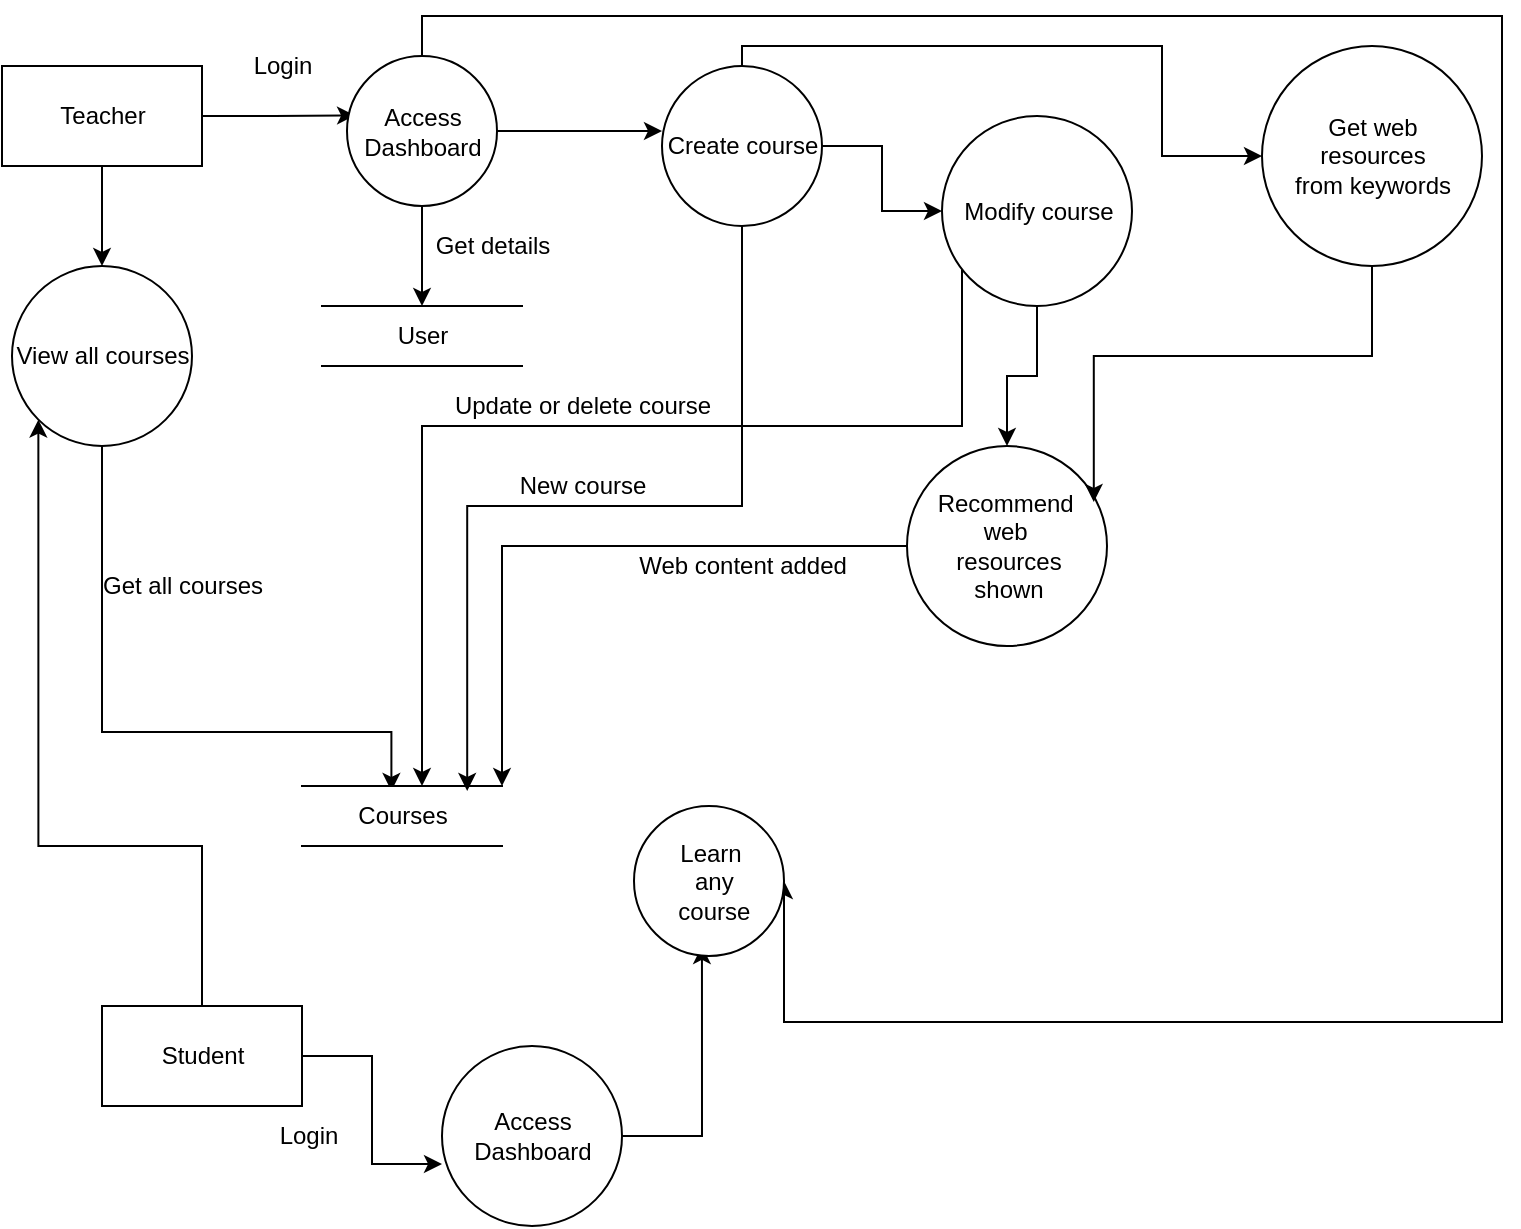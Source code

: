<mxfile version="14.7.8" type="github">
  <diagram id="uNabezOZbzhQUUktLZSe" name="Page-1">
    <mxGraphModel dx="1199" dy="536" grid="1" gridSize="10" guides="1" tooltips="1" connect="1" arrows="1" fold="1" page="1" pageScale="1" pageWidth="827" pageHeight="1169" math="0" shadow="0">
      <root>
        <mxCell id="0" />
        <mxCell id="1" parent="0" />
        <mxCell id="d3qm_ClmXxjC8AG7S3Nh-4" style="edgeStyle=orthogonalEdgeStyle;rounded=0;orthogonalLoop=1;jettySize=auto;html=1;exitX=1;exitY=0.5;exitDx=0;exitDy=0;entryX=0.054;entryY=0.396;entryDx=0;entryDy=0;entryPerimeter=0;" edge="1" parent="1" source="d3qm_ClmXxjC8AG7S3Nh-1" target="d3qm_ClmXxjC8AG7S3Nh-2">
          <mxGeometry relative="1" as="geometry" />
        </mxCell>
        <mxCell id="d3qm_ClmXxjC8AG7S3Nh-8" style="edgeStyle=orthogonalEdgeStyle;rounded=0;orthogonalLoop=1;jettySize=auto;html=1;" edge="1" parent="1" source="d3qm_ClmXxjC8AG7S3Nh-1" target="d3qm_ClmXxjC8AG7S3Nh-9">
          <mxGeometry relative="1" as="geometry">
            <mxPoint x="110" y="180" as="targetPoint" />
          </mxGeometry>
        </mxCell>
        <mxCell id="d3qm_ClmXxjC8AG7S3Nh-1" value="Teacher" style="html=1;dashed=0;whitespace=wrap;" vertex="1" parent="1">
          <mxGeometry x="60" y="50" width="100" height="50" as="geometry" />
        </mxCell>
        <mxCell id="d3qm_ClmXxjC8AG7S3Nh-6" style="edgeStyle=orthogonalEdgeStyle;rounded=0;orthogonalLoop=1;jettySize=auto;html=1;entryX=0.5;entryY=0;entryDx=0;entryDy=0;" edge="1" parent="1" source="d3qm_ClmXxjC8AG7S3Nh-2" target="d3qm_ClmXxjC8AG7S3Nh-3">
          <mxGeometry relative="1" as="geometry" />
        </mxCell>
        <mxCell id="d3qm_ClmXxjC8AG7S3Nh-13" style="edgeStyle=orthogonalEdgeStyle;rounded=0;orthogonalLoop=1;jettySize=auto;html=1;" edge="1" parent="1" source="d3qm_ClmXxjC8AG7S3Nh-2">
          <mxGeometry relative="1" as="geometry">
            <mxPoint x="390" y="82.5" as="targetPoint" />
          </mxGeometry>
        </mxCell>
        <mxCell id="d3qm_ClmXxjC8AG7S3Nh-34" style="edgeStyle=orthogonalEdgeStyle;rounded=0;orthogonalLoop=1;jettySize=auto;html=1;exitX=0.5;exitY=0;exitDx=0;exitDy=0;entryX=1;entryY=0.5;entryDx=0;entryDy=0;" edge="1" parent="1" source="d3qm_ClmXxjC8AG7S3Nh-2" target="d3qm_ClmXxjC8AG7S3Nh-32">
          <mxGeometry relative="1" as="geometry">
            <Array as="points">
              <mxPoint x="270" y="25" />
              <mxPoint x="810" y="25" />
              <mxPoint x="810" y="528" />
            </Array>
          </mxGeometry>
        </mxCell>
        <mxCell id="d3qm_ClmXxjC8AG7S3Nh-2" value="Access&lt;br&gt;Dashboard" style="shape=ellipse;html=1;dashed=0;whitespace=wrap;aspect=fixed;perimeter=ellipsePerimeter;" vertex="1" parent="1">
          <mxGeometry x="232.5" y="45" width="75" height="75" as="geometry" />
        </mxCell>
        <mxCell id="d3qm_ClmXxjC8AG7S3Nh-3" value="User" style="html=1;dashed=0;whitespace=wrap;shape=partialRectangle;right=0;left=0;" vertex="1" parent="1">
          <mxGeometry x="220" y="170" width="100" height="30" as="geometry" />
        </mxCell>
        <mxCell id="d3qm_ClmXxjC8AG7S3Nh-5" value="Login" style="text;html=1;align=center;verticalAlign=middle;resizable=0;points=[];autosize=1;strokeColor=none;" vertex="1" parent="1">
          <mxGeometry x="180" y="40" width="40" height="20" as="geometry" />
        </mxCell>
        <mxCell id="d3qm_ClmXxjC8AG7S3Nh-7" value="Get details" style="text;html=1;align=center;verticalAlign=middle;resizable=0;points=[];autosize=1;strokeColor=none;" vertex="1" parent="1">
          <mxGeometry x="270" y="130" width="70" height="20" as="geometry" />
        </mxCell>
        <mxCell id="d3qm_ClmXxjC8AG7S3Nh-11" style="edgeStyle=orthogonalEdgeStyle;rounded=0;orthogonalLoop=1;jettySize=auto;html=1;entryX=0.447;entryY=0.082;entryDx=0;entryDy=0;entryPerimeter=0;" edge="1" parent="1" source="d3qm_ClmXxjC8AG7S3Nh-9" target="d3qm_ClmXxjC8AG7S3Nh-10">
          <mxGeometry relative="1" as="geometry">
            <Array as="points">
              <mxPoint x="110" y="383" />
            </Array>
          </mxGeometry>
        </mxCell>
        <mxCell id="d3qm_ClmXxjC8AG7S3Nh-9" value="View all courses" style="shape=ellipse;html=1;dashed=0;whitespace=wrap;aspect=fixed;perimeter=ellipsePerimeter;" vertex="1" parent="1">
          <mxGeometry x="65" y="150" width="90" height="90" as="geometry" />
        </mxCell>
        <mxCell id="d3qm_ClmXxjC8AG7S3Nh-10" value="Courses" style="html=1;dashed=0;whitespace=wrap;shape=partialRectangle;right=0;left=0;" vertex="1" parent="1">
          <mxGeometry x="210" y="410" width="100" height="30" as="geometry" />
        </mxCell>
        <mxCell id="d3qm_ClmXxjC8AG7S3Nh-12" value="Get all courses" style="text;html=1;align=center;verticalAlign=middle;resizable=0;points=[];autosize=1;strokeColor=none;" vertex="1" parent="1">
          <mxGeometry x="100" y="300" width="100" height="20" as="geometry" />
        </mxCell>
        <mxCell id="d3qm_ClmXxjC8AG7S3Nh-15" style="edgeStyle=orthogonalEdgeStyle;rounded=0;orthogonalLoop=1;jettySize=auto;html=1;exitX=0.5;exitY=1;exitDx=0;exitDy=0;entryX=0.826;entryY=0.082;entryDx=0;entryDy=0;entryPerimeter=0;" edge="1" parent="1" source="d3qm_ClmXxjC8AG7S3Nh-14" target="d3qm_ClmXxjC8AG7S3Nh-10">
          <mxGeometry relative="1" as="geometry">
            <mxPoint x="243" y="380" as="targetPoint" />
          </mxGeometry>
        </mxCell>
        <mxCell id="d3qm_ClmXxjC8AG7S3Nh-16" style="edgeStyle=orthogonalEdgeStyle;rounded=0;orthogonalLoop=1;jettySize=auto;html=1;exitX=1;exitY=0.5;exitDx=0;exitDy=0;" edge="1" parent="1" source="d3qm_ClmXxjC8AG7S3Nh-14" target="d3qm_ClmXxjC8AG7S3Nh-17">
          <mxGeometry relative="1" as="geometry">
            <mxPoint x="530" y="90" as="targetPoint" />
          </mxGeometry>
        </mxCell>
        <mxCell id="d3qm_ClmXxjC8AG7S3Nh-20" style="edgeStyle=orthogonalEdgeStyle;rounded=0;orthogonalLoop=1;jettySize=auto;html=1;exitX=0.5;exitY=0;exitDx=0;exitDy=0;" edge="1" parent="1" source="d3qm_ClmXxjC8AG7S3Nh-14" target="d3qm_ClmXxjC8AG7S3Nh-21">
          <mxGeometry relative="1" as="geometry">
            <mxPoint x="720" y="70" as="targetPoint" />
            <Array as="points">
              <mxPoint x="430" y="40" />
              <mxPoint x="640" y="40" />
              <mxPoint x="640" y="95" />
            </Array>
          </mxGeometry>
        </mxCell>
        <mxCell id="d3qm_ClmXxjC8AG7S3Nh-14" value="Create course" style="shape=ellipse;html=1;dashed=0;whitespace=wrap;aspect=fixed;perimeter=ellipsePerimeter;" vertex="1" parent="1">
          <mxGeometry x="390" y="50" width="80" height="80" as="geometry" />
        </mxCell>
        <mxCell id="d3qm_ClmXxjC8AG7S3Nh-18" style="edgeStyle=orthogonalEdgeStyle;rounded=0;orthogonalLoop=1;jettySize=auto;html=1;" edge="1" parent="1" source="d3qm_ClmXxjC8AG7S3Nh-17" target="d3qm_ClmXxjC8AG7S3Nh-19">
          <mxGeometry relative="1" as="geometry">
            <mxPoint x="562.5" y="220" as="targetPoint" />
          </mxGeometry>
        </mxCell>
        <mxCell id="d3qm_ClmXxjC8AG7S3Nh-23" style="edgeStyle=orthogonalEdgeStyle;rounded=0;orthogonalLoop=1;jettySize=auto;html=1;" edge="1" parent="1" source="d3qm_ClmXxjC8AG7S3Nh-17">
          <mxGeometry relative="1" as="geometry">
            <mxPoint x="270" y="410" as="targetPoint" />
            <Array as="points">
              <mxPoint x="540" y="230" />
              <mxPoint x="270" y="230" />
              <mxPoint x="270" y="407" />
            </Array>
          </mxGeometry>
        </mxCell>
        <mxCell id="d3qm_ClmXxjC8AG7S3Nh-17" value="Modify course" style="shape=ellipse;html=1;dashed=0;whitespace=wrap;aspect=fixed;perimeter=ellipsePerimeter;" vertex="1" parent="1">
          <mxGeometry x="530" y="75" width="95" height="95" as="geometry" />
        </mxCell>
        <mxCell id="d3qm_ClmXxjC8AG7S3Nh-26" style="edgeStyle=orthogonalEdgeStyle;rounded=0;orthogonalLoop=1;jettySize=auto;html=1;entryX=1;entryY=0;entryDx=0;entryDy=0;" edge="1" parent="1" source="d3qm_ClmXxjC8AG7S3Nh-19" target="d3qm_ClmXxjC8AG7S3Nh-10">
          <mxGeometry relative="1" as="geometry" />
        </mxCell>
        <mxCell id="d3qm_ClmXxjC8AG7S3Nh-19" value="Recommend&amp;nbsp;&lt;br&gt;web&amp;nbsp;&lt;br&gt;resources&lt;br&gt;shown" style="shape=ellipse;html=1;dashed=0;whitespace=wrap;aspect=fixed;perimeter=ellipsePerimeter;" vertex="1" parent="1">
          <mxGeometry x="512.5" y="240" width="100" height="100" as="geometry" />
        </mxCell>
        <mxCell id="d3qm_ClmXxjC8AG7S3Nh-22" style="edgeStyle=orthogonalEdgeStyle;rounded=0;orthogonalLoop=1;jettySize=auto;html=1;exitX=0.5;exitY=1;exitDx=0;exitDy=0;entryX=0.934;entryY=0.28;entryDx=0;entryDy=0;entryPerimeter=0;" edge="1" parent="1" source="d3qm_ClmXxjC8AG7S3Nh-21" target="d3qm_ClmXxjC8AG7S3Nh-19">
          <mxGeometry relative="1" as="geometry" />
        </mxCell>
        <mxCell id="d3qm_ClmXxjC8AG7S3Nh-21" value="Get web&lt;br&gt;resources&lt;br&gt;from keywords" style="shape=ellipse;html=1;dashed=0;whitespace=wrap;aspect=fixed;perimeter=ellipsePerimeter;" vertex="1" parent="1">
          <mxGeometry x="690" y="40" width="110" height="110" as="geometry" />
        </mxCell>
        <mxCell id="d3qm_ClmXxjC8AG7S3Nh-24" value="Update or delete course" style="text;html=1;align=center;verticalAlign=middle;resizable=0;points=[];autosize=1;strokeColor=none;" vertex="1" parent="1">
          <mxGeometry x="280" y="210" width="140" height="20" as="geometry" />
        </mxCell>
        <mxCell id="d3qm_ClmXxjC8AG7S3Nh-25" value="New course" style="text;html=1;align=center;verticalAlign=middle;resizable=0;points=[];autosize=1;strokeColor=none;" vertex="1" parent="1">
          <mxGeometry x="310" y="250" width="80" height="20" as="geometry" />
        </mxCell>
        <mxCell id="d3qm_ClmXxjC8AG7S3Nh-27" value="Web content added" style="text;html=1;align=center;verticalAlign=middle;resizable=0;points=[];autosize=1;strokeColor=none;" vertex="1" parent="1">
          <mxGeometry x="370" y="290" width="120" height="20" as="geometry" />
        </mxCell>
        <mxCell id="d3qm_ClmXxjC8AG7S3Nh-29" style="edgeStyle=orthogonalEdgeStyle;rounded=0;orthogonalLoop=1;jettySize=auto;html=1;entryX=0;entryY=0.656;entryDx=0;entryDy=0;entryPerimeter=0;" edge="1" parent="1" source="d3qm_ClmXxjC8AG7S3Nh-28" target="d3qm_ClmXxjC8AG7S3Nh-30">
          <mxGeometry relative="1" as="geometry">
            <mxPoint x="270" y="655" as="targetPoint" />
          </mxGeometry>
        </mxCell>
        <mxCell id="d3qm_ClmXxjC8AG7S3Nh-31" style="edgeStyle=orthogonalEdgeStyle;rounded=0;orthogonalLoop=1;jettySize=auto;html=1;exitX=0.5;exitY=0;exitDx=0;exitDy=0;entryX=0;entryY=1;entryDx=0;entryDy=0;" edge="1" parent="1" source="d3qm_ClmXxjC8AG7S3Nh-28" target="d3qm_ClmXxjC8AG7S3Nh-9">
          <mxGeometry relative="1" as="geometry">
            <mxPoint x="69" y="240" as="targetPoint" />
            <Array as="points">
              <mxPoint x="160" y="440" />
              <mxPoint x="78" y="440" />
            </Array>
          </mxGeometry>
        </mxCell>
        <mxCell id="d3qm_ClmXxjC8AG7S3Nh-28" value="Student" style="html=1;dashed=0;whitespace=wrap;" vertex="1" parent="1">
          <mxGeometry x="110" y="520" width="100" height="50" as="geometry" />
        </mxCell>
        <mxCell id="d3qm_ClmXxjC8AG7S3Nh-33" style="edgeStyle=orthogonalEdgeStyle;rounded=0;orthogonalLoop=1;jettySize=auto;html=1;exitX=1;exitY=0.5;exitDx=0;exitDy=0;entryX=0.453;entryY=0.933;entryDx=0;entryDy=0;entryPerimeter=0;" edge="1" parent="1" source="d3qm_ClmXxjC8AG7S3Nh-30" target="d3qm_ClmXxjC8AG7S3Nh-32">
          <mxGeometry relative="1" as="geometry">
            <mxPoint x="390" y="570" as="targetPoint" />
          </mxGeometry>
        </mxCell>
        <mxCell id="d3qm_ClmXxjC8AG7S3Nh-30" value="Access&lt;br&gt;Dashboard" style="shape=ellipse;html=1;dashed=0;whitespace=wrap;aspect=fixed;perimeter=ellipsePerimeter;" vertex="1" parent="1">
          <mxGeometry x="280" y="540" width="90" height="90" as="geometry" />
        </mxCell>
        <mxCell id="d3qm_ClmXxjC8AG7S3Nh-32" value="Learn&lt;br&gt;&amp;nbsp;any&lt;br&gt;&amp;nbsp;course" style="shape=ellipse;html=1;dashed=0;whitespace=wrap;aspect=fixed;perimeter=ellipsePerimeter;" vertex="1" parent="1">
          <mxGeometry x="376" y="420" width="75" height="75" as="geometry" />
        </mxCell>
        <mxCell id="d3qm_ClmXxjC8AG7S3Nh-35" value="Login" style="text;html=1;align=center;verticalAlign=middle;resizable=0;points=[];autosize=1;strokeColor=none;" vertex="1" parent="1">
          <mxGeometry x="192.5" y="575" width="40" height="20" as="geometry" />
        </mxCell>
      </root>
    </mxGraphModel>
  </diagram>
</mxfile>
